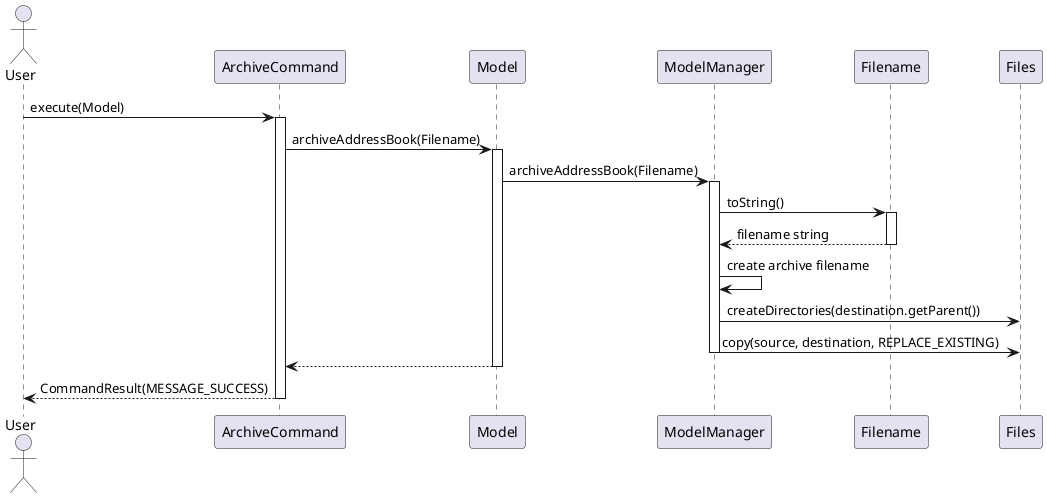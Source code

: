 @startuml
actor User
participant ArchiveCommand
participant Model
participant ModelManager
participant Filename

User -> ArchiveCommand: execute(Model)
activate ArchiveCommand

ArchiveCommand -> Model: archiveAddressBook(Filename)
activate Model

Model -> ModelManager: archiveAddressBook(Filename)
activate ModelManager

ModelManager -> Filename: toString()
activate Filename
Filename --> ModelManager: filename string
deactivate Filename

ModelManager -> ModelManager: create archive filename
ModelManager -> Files: createDirectories(destination.getParent())
ModelManager -> Files: copy(source, destination, REPLACE_EXISTING)
deactivate ModelManager

Model --> ArchiveCommand:
deactivate Model

ArchiveCommand --> User: CommandResult(MESSAGE_SUCCESS)
deactivate ArchiveCommand
@enduml
